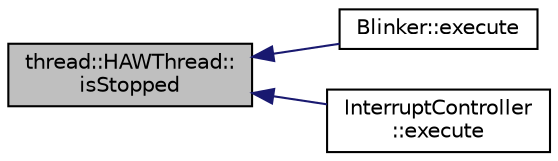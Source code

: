digraph "thread::HAWThread::isStopped"
{
  edge [fontname="Helvetica",fontsize="10",labelfontname="Helvetica",labelfontsize="10"];
  node [fontname="Helvetica",fontsize="10",shape=record];
  rankdir="LR";
  Node1 [label="thread::HAWThread::\lisStopped",height=0.2,width=0.4,color="black", fillcolor="grey75", style="filled" fontcolor="black"];
  Node1 -> Node2 [dir="back",color="midnightblue",fontsize="10",style="solid",fontname="Helvetica"];
  Node2 [label="Blinker::execute",height=0.2,width=0.4,color="black", fillcolor="white", style="filled",URL="$class_blinker.html#af8576e4bd27636ee575eac0da8d5df70"];
  Node1 -> Node3 [dir="back",color="midnightblue",fontsize="10",style="solid",fontname="Helvetica"];
  Node3 [label="InterruptController\l::execute",height=0.2,width=0.4,color="black", fillcolor="white", style="filled",URL="$class_interrupt_controller.html#a222938885fa1e2962061e8fde93d30dd"];
}
